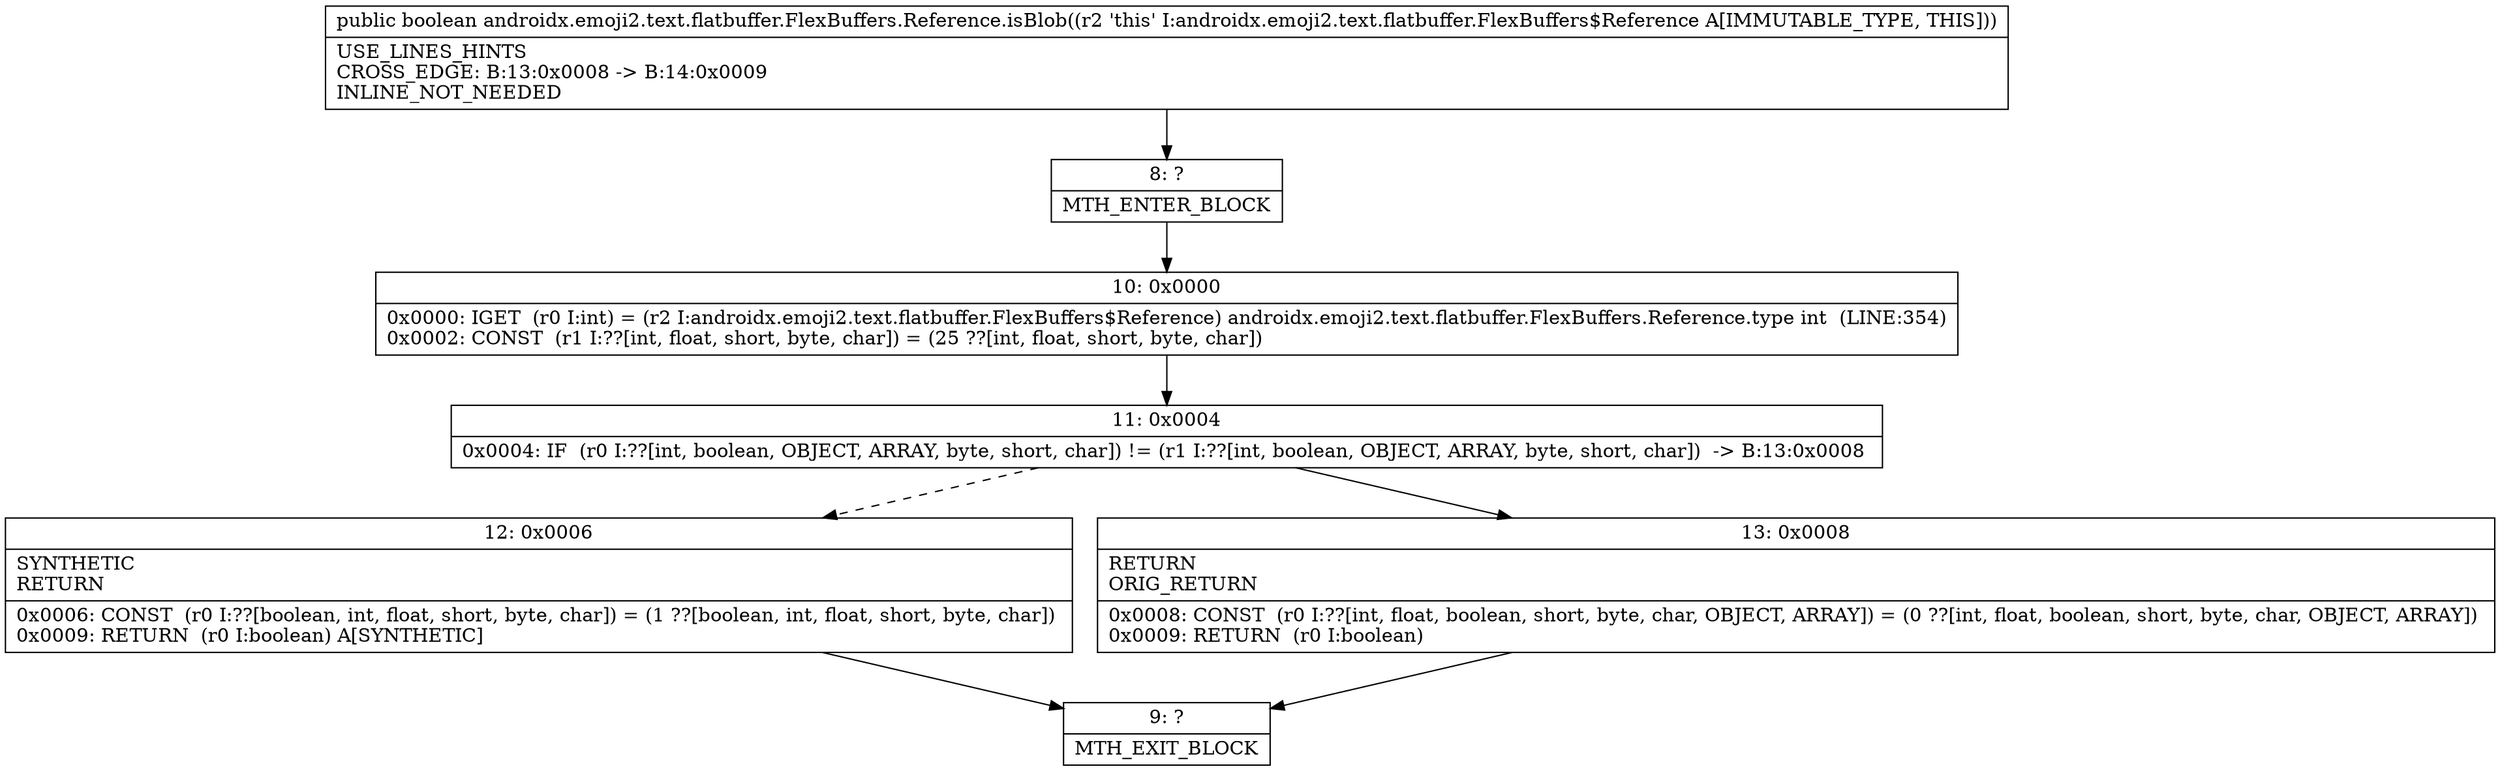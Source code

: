 digraph "CFG forandroidx.emoji2.text.flatbuffer.FlexBuffers.Reference.isBlob()Z" {
Node_8 [shape=record,label="{8\:\ ?|MTH_ENTER_BLOCK\l}"];
Node_10 [shape=record,label="{10\:\ 0x0000|0x0000: IGET  (r0 I:int) = (r2 I:androidx.emoji2.text.flatbuffer.FlexBuffers$Reference) androidx.emoji2.text.flatbuffer.FlexBuffers.Reference.type int  (LINE:354)\l0x0002: CONST  (r1 I:??[int, float, short, byte, char]) = (25 ??[int, float, short, byte, char]) \l}"];
Node_11 [shape=record,label="{11\:\ 0x0004|0x0004: IF  (r0 I:??[int, boolean, OBJECT, ARRAY, byte, short, char]) != (r1 I:??[int, boolean, OBJECT, ARRAY, byte, short, char])  \-\> B:13:0x0008 \l}"];
Node_12 [shape=record,label="{12\:\ 0x0006|SYNTHETIC\lRETURN\l|0x0006: CONST  (r0 I:??[boolean, int, float, short, byte, char]) = (1 ??[boolean, int, float, short, byte, char]) \l0x0009: RETURN  (r0 I:boolean) A[SYNTHETIC]\l}"];
Node_9 [shape=record,label="{9\:\ ?|MTH_EXIT_BLOCK\l}"];
Node_13 [shape=record,label="{13\:\ 0x0008|RETURN\lORIG_RETURN\l|0x0008: CONST  (r0 I:??[int, float, boolean, short, byte, char, OBJECT, ARRAY]) = (0 ??[int, float, boolean, short, byte, char, OBJECT, ARRAY]) \l0x0009: RETURN  (r0 I:boolean) \l}"];
MethodNode[shape=record,label="{public boolean androidx.emoji2.text.flatbuffer.FlexBuffers.Reference.isBlob((r2 'this' I:androidx.emoji2.text.flatbuffer.FlexBuffers$Reference A[IMMUTABLE_TYPE, THIS]))  | USE_LINES_HINTS\lCROSS_EDGE: B:13:0x0008 \-\> B:14:0x0009\lINLINE_NOT_NEEDED\l}"];
MethodNode -> Node_8;Node_8 -> Node_10;
Node_10 -> Node_11;
Node_11 -> Node_12[style=dashed];
Node_11 -> Node_13;
Node_12 -> Node_9;
Node_13 -> Node_9;
}

